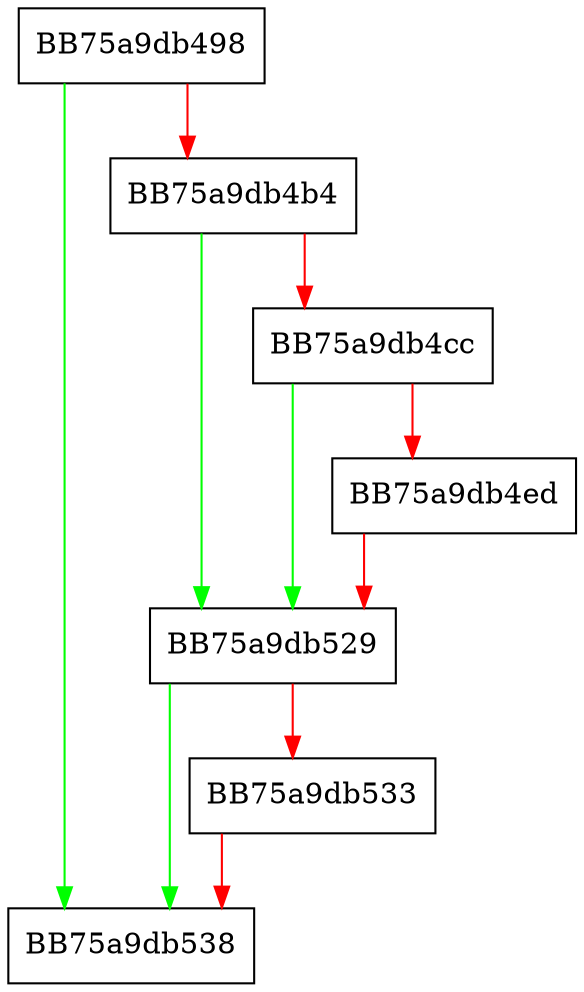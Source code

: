 digraph update_pmu_flow {
  node [shape="box"];
  graph [splines=ortho];
  BB75a9db498 -> BB75a9db538 [color="green"];
  BB75a9db498 -> BB75a9db4b4 [color="red"];
  BB75a9db4b4 -> BB75a9db529 [color="green"];
  BB75a9db4b4 -> BB75a9db4cc [color="red"];
  BB75a9db4cc -> BB75a9db529 [color="green"];
  BB75a9db4cc -> BB75a9db4ed [color="red"];
  BB75a9db4ed -> BB75a9db529 [color="red"];
  BB75a9db529 -> BB75a9db538 [color="green"];
  BB75a9db529 -> BB75a9db533 [color="red"];
  BB75a9db533 -> BB75a9db538 [color="red"];
}